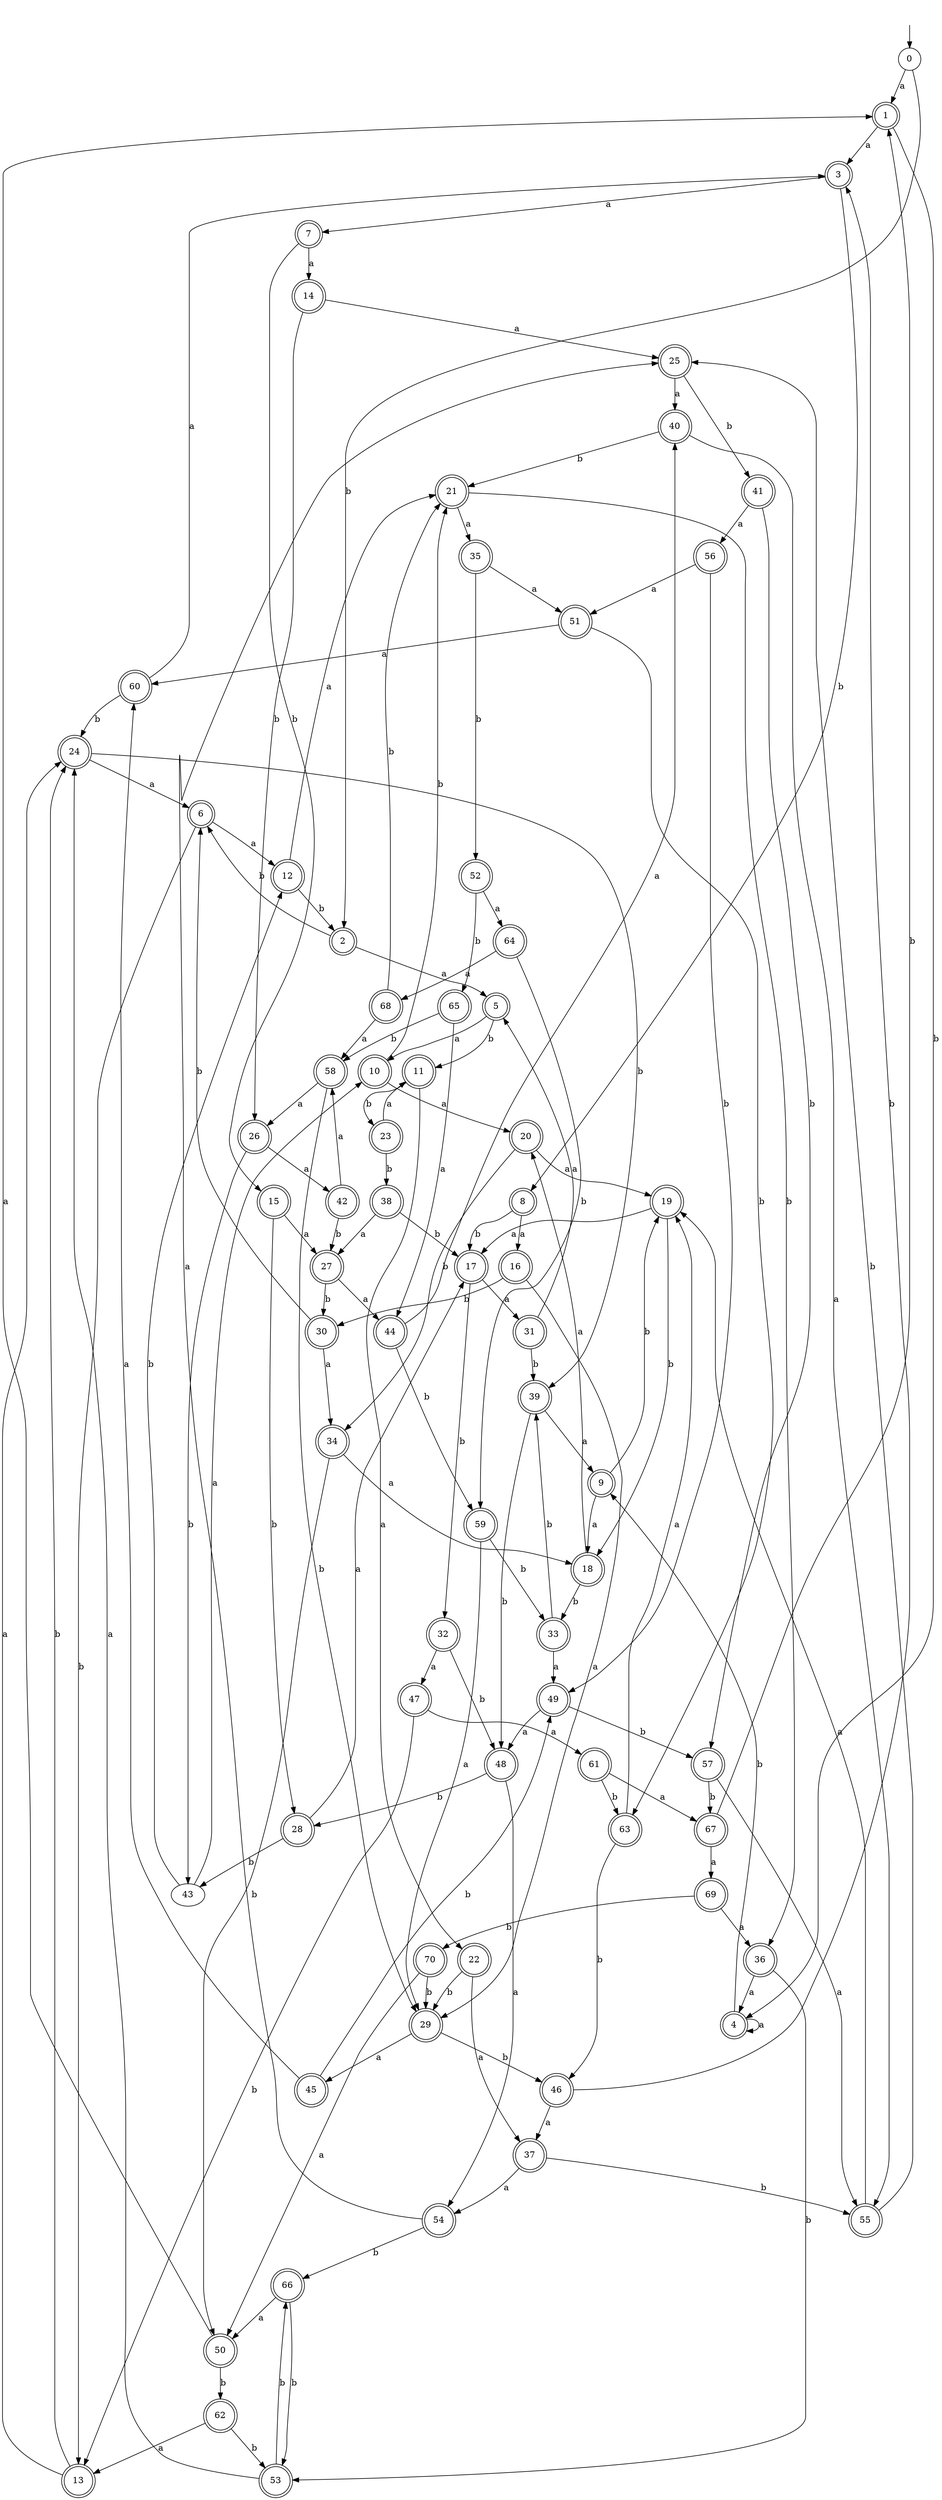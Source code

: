 digraph RandomDFA {
  __start0 [label="", shape=none];
  __start0 -> 0 [label=""];
  0 [shape=circle]
  0 -> 1 [label="a"]
  0 -> 2 [label="b"]
  1 [shape=doublecircle]
  1 -> 3 [label="a"]
  1 -> 4 [label="b"]
  2 [shape=doublecircle]
  2 -> 5 [label="a"]
  2 -> 6 [label="b"]
  3 [shape=doublecircle]
  3 -> 7 [label="a"]
  3 -> 8 [label="b"]
  4 [shape=doublecircle]
  4 -> 4 [label="a"]
  4 -> 9 [label="b"]
  5 [shape=doublecircle]
  5 -> 10 [label="a"]
  5 -> 11 [label="b"]
  6 [shape=doublecircle]
  6 -> 12 [label="a"]
  6 -> 13 [label="b"]
  7 [shape=doublecircle]
  7 -> 14 [label="a"]
  7 -> 15 [label="b"]
  8 [shape=doublecircle]
  8 -> 16 [label="a"]
  8 -> 17 [label="b"]
  9 [shape=doublecircle]
  9 -> 18 [label="a"]
  9 -> 19 [label="b"]
  10 [shape=doublecircle]
  10 -> 20 [label="a"]
  10 -> 21 [label="b"]
  11 [shape=doublecircle]
  11 -> 22 [label="a"]
  11 -> 23 [label="b"]
  12 [shape=doublecircle]
  12 -> 21 [label="a"]
  12 -> 2 [label="b"]
  13 [shape=doublecircle]
  13 -> 24 [label="a"]
  13 -> 24 [label="b"]
  14 [shape=doublecircle]
  14 -> 25 [label="a"]
  14 -> 26 [label="b"]
  15 [shape=doublecircle]
  15 -> 27 [label="a"]
  15 -> 28 [label="b"]
  16 [shape=doublecircle]
  16 -> 29 [label="a"]
  16 -> 30 [label="b"]
  17 [shape=doublecircle]
  17 -> 31 [label="a"]
  17 -> 32 [label="b"]
  18 [shape=doublecircle]
  18 -> 20 [label="a"]
  18 -> 33 [label="b"]
  19 [shape=doublecircle]
  19 -> 17 [label="a"]
  19 -> 18 [label="b"]
  20 [shape=doublecircle]
  20 -> 19 [label="a"]
  20 -> 34 [label="b"]
  21 [shape=doublecircle]
  21 -> 35 [label="a"]
  21 -> 36 [label="b"]
  22 [shape=doublecircle]
  22 -> 37 [label="a"]
  22 -> 29 [label="b"]
  23 [shape=doublecircle]
  23 -> 11 [label="a"]
  23 -> 38 [label="b"]
  24 [shape=doublecircle]
  24 -> 6 [label="a"]
  24 -> 39 [label="b"]
  25 [shape=doublecircle]
  25 -> 40 [label="a"]
  25 -> 41 [label="b"]
  26 [shape=doublecircle]
  26 -> 42 [label="a"]
  26 -> 43 [label="b"]
  27 [shape=doublecircle]
  27 -> 44 [label="a"]
  27 -> 30 [label="b"]
  28 [shape=doublecircle]
  28 -> 17 [label="a"]
  28 -> 43 [label="b"]
  29 [shape=doublecircle]
  29 -> 45 [label="a"]
  29 -> 46 [label="b"]
  30 [shape=doublecircle]
  30 -> 34 [label="a"]
  30 -> 6 [label="b"]
  31 [shape=doublecircle]
  31 -> 5 [label="a"]
  31 -> 39 [label="b"]
  32 [shape=doublecircle]
  32 -> 47 [label="a"]
  32 -> 48 [label="b"]
  33 [shape=doublecircle]
  33 -> 49 [label="a"]
  33 -> 39 [label="b"]
  34 [shape=doublecircle]
  34 -> 18 [label="a"]
  34 -> 50 [label="b"]
  35 [shape=doublecircle]
  35 -> 51 [label="a"]
  35 -> 52 [label="b"]
  36 [shape=doublecircle]
  36 -> 4 [label="a"]
  36 -> 53 [label="b"]
  37 [shape=doublecircle]
  37 -> 54 [label="a"]
  37 -> 55 [label="b"]
  38 [shape=doublecircle]
  38 -> 27 [label="a"]
  38 -> 17 [label="b"]
  39 [shape=doublecircle]
  39 -> 9 [label="a"]
  39 -> 48 [label="b"]
  40 [shape=doublecircle]
  40 -> 55 [label="a"]
  40 -> 21 [label="b"]
  41 [shape=doublecircle]
  41 -> 56 [label="a"]
  41 -> 57 [label="b"]
  42 [shape=doublecircle]
  42 -> 58 [label="a"]
  42 -> 27 [label="b"]
  43
  43 -> 10 [label="a"]
  43 -> 12 [label="b"]
  44 [shape=doublecircle]
  44 -> 40 [label="a"]
  44 -> 59 [label="b"]
  45 [shape=doublecircle]
  45 -> 60 [label="a"]
  45 -> 49 [label="b"]
  46 [shape=doublecircle]
  46 -> 37 [label="a"]
  46 -> 3 [label="b"]
  47 [shape=doublecircle]
  47 -> 61 [label="a"]
  47 -> 13 [label="b"]
  48 [shape=doublecircle]
  48 -> 54 [label="a"]
  48 -> 28 [label="b"]
  49 [shape=doublecircle]
  49 -> 48 [label="a"]
  49 -> 57 [label="b"]
  50 [shape=doublecircle]
  50 -> 1 [label="a"]
  50 -> 62 [label="b"]
  51 [shape=doublecircle]
  51 -> 60 [label="a"]
  51 -> 63 [label="b"]
  52 [shape=doublecircle]
  52 -> 64 [label="a"]
  52 -> 65 [label="b"]
  53 [shape=doublecircle]
  53 -> 24 [label="a"]
  53 -> 66 [label="b"]
  54 [shape=doublecircle]
  54 -> 25 [label="a"]
  54 -> 66 [label="b"]
  55 [shape=doublecircle]
  55 -> 19 [label="a"]
  55 -> 25 [label="b"]
  56 [shape=doublecircle]
  56 -> 51 [label="a"]
  56 -> 49 [label="b"]
  57 [shape=doublecircle]
  57 -> 55 [label="a"]
  57 -> 67 [label="b"]
  58 [shape=doublecircle]
  58 -> 26 [label="a"]
  58 -> 29 [label="b"]
  59 [shape=doublecircle]
  59 -> 29 [label="a"]
  59 -> 33 [label="b"]
  60 [shape=doublecircle]
  60 -> 3 [label="a"]
  60 -> 24 [label="b"]
  61 [shape=doublecircle]
  61 -> 67 [label="a"]
  61 -> 63 [label="b"]
  62 [shape=doublecircle]
  62 -> 13 [label="a"]
  62 -> 53 [label="b"]
  63 [shape=doublecircle]
  63 -> 19 [label="a"]
  63 -> 46 [label="b"]
  64 [shape=doublecircle]
  64 -> 68 [label="a"]
  64 -> 59 [label="b"]
  65 [shape=doublecircle]
  65 -> 44 [label="a"]
  65 -> 58 [label="b"]
  66 [shape=doublecircle]
  66 -> 50 [label="a"]
  66 -> 53 [label="b"]
  67 [shape=doublecircle]
  67 -> 69 [label="a"]
  67 -> 1 [label="b"]
  68 [shape=doublecircle]
  68 -> 58 [label="a"]
  68 -> 21 [label="b"]
  69 [shape=doublecircle]
  69 -> 36 [label="a"]
  69 -> 70 [label="b"]
  70 [shape=doublecircle]
  70 -> 50 [label="a"]
  70 -> 29 [label="b"]
}
